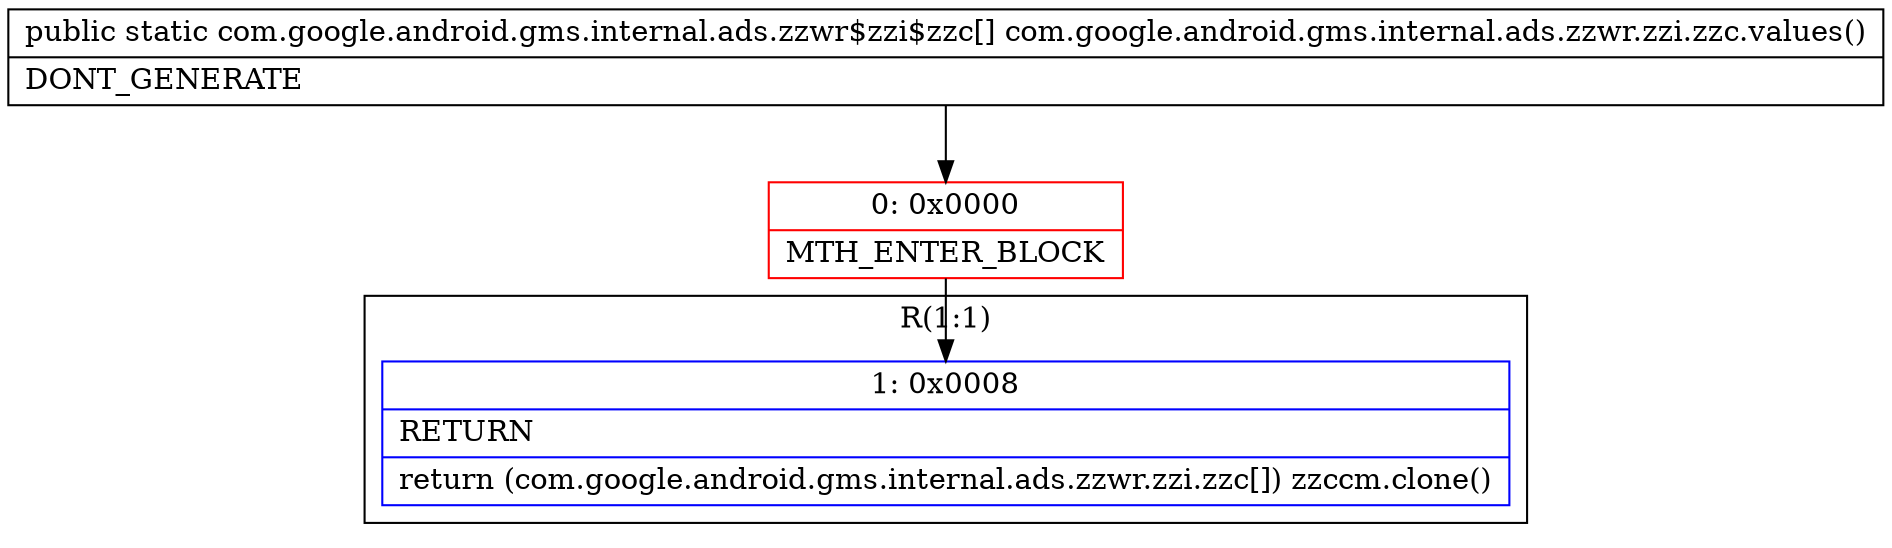 digraph "CFG forcom.google.android.gms.internal.ads.zzwr.zzi.zzc.values()[Lcom\/google\/android\/gms\/internal\/ads\/zzwr$zzi$zzc;" {
subgraph cluster_Region_556023523 {
label = "R(1:1)";
node [shape=record,color=blue];
Node_1 [shape=record,label="{1\:\ 0x0008|RETURN\l|return (com.google.android.gms.internal.ads.zzwr.zzi.zzc[]) zzccm.clone()\l}"];
}
Node_0 [shape=record,color=red,label="{0\:\ 0x0000|MTH_ENTER_BLOCK\l}"];
MethodNode[shape=record,label="{public static com.google.android.gms.internal.ads.zzwr$zzi$zzc[] com.google.android.gms.internal.ads.zzwr.zzi.zzc.values()  | DONT_GENERATE\l}"];
MethodNode -> Node_0;
Node_0 -> Node_1;
}

